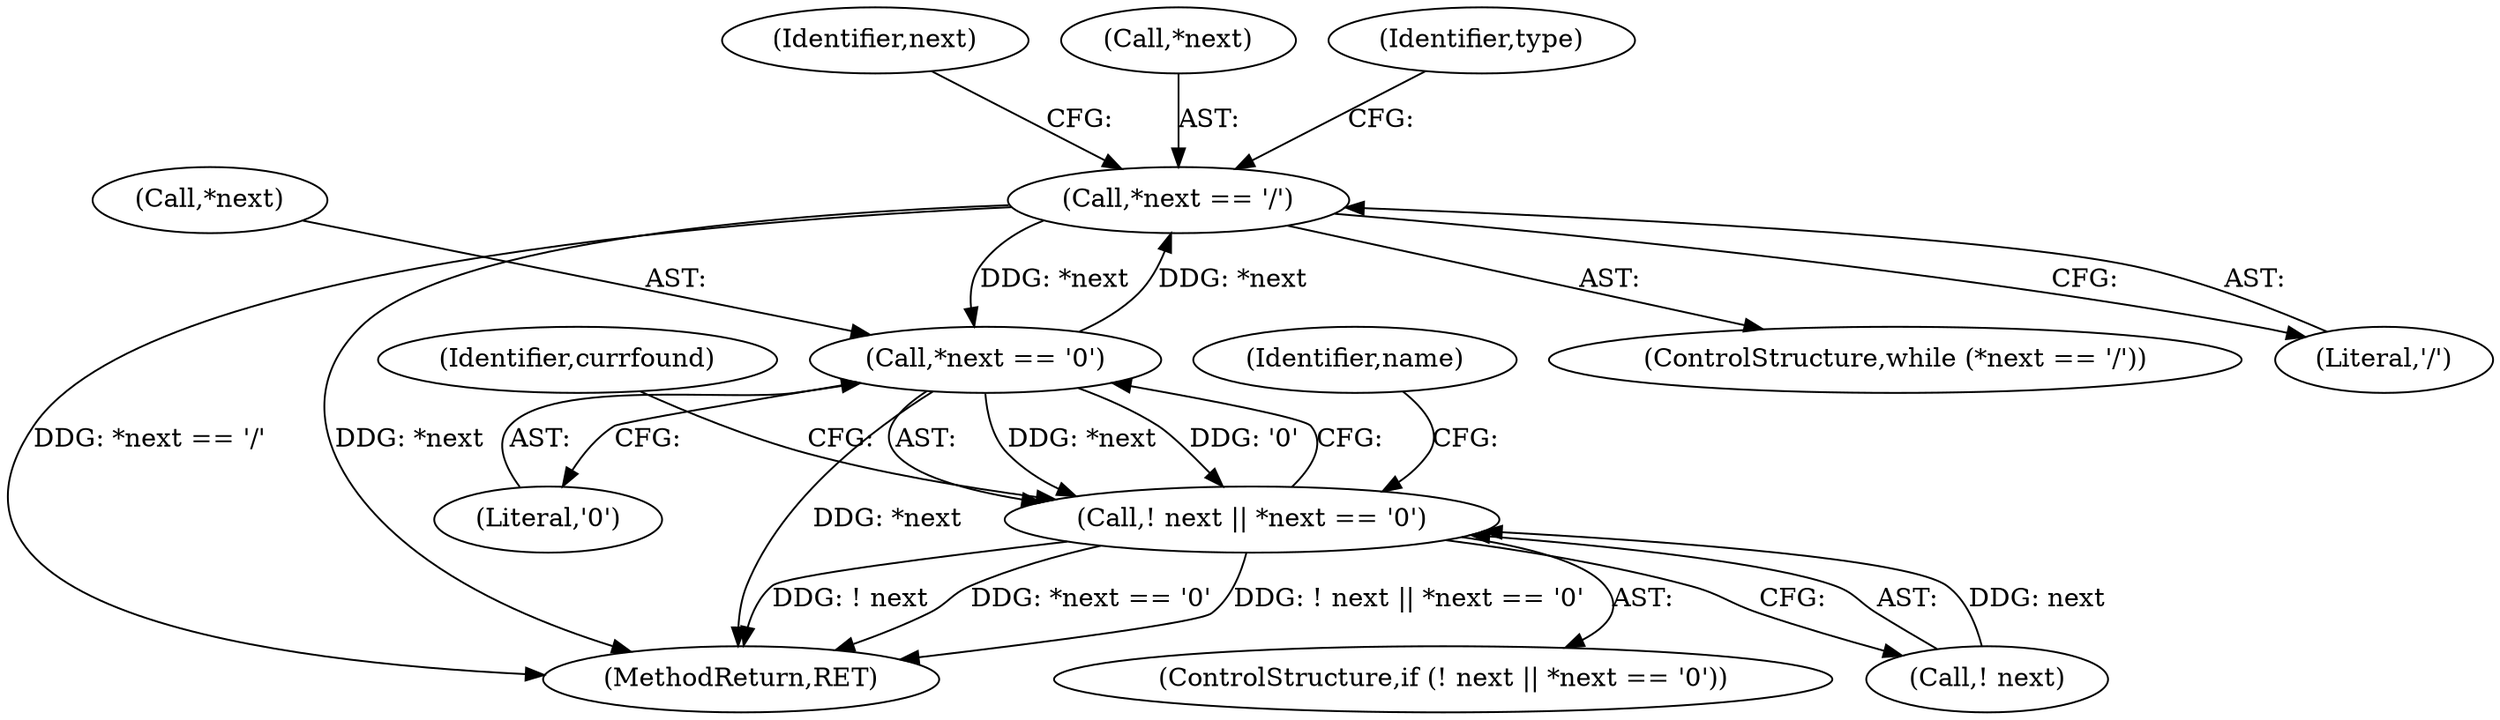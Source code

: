 digraph "0_radare2_65000a7fd9eea62359e6d6714f17b94a99a82edd_2@pointer" {
"1000186" [label="(Call,*next == '/')"];
"1000340" [label="(Call,*next == '\0')"];
"1000186" [label="(Call,*next == '/')"];
"1000337" [label="(Call,! next || *next == '\0')"];
"1000367" [label="(MethodReturn,RET)"];
"1000193" [label="(Identifier,next)"];
"1000186" [label="(Call,*next == '/')"];
"1000185" [label="(ControlStructure,while (*next == '/'))"];
"1000187" [label="(Call,*next)"];
"1000336" [label="(ControlStructure,if (! next || *next == '\0'))"];
"1000197" [label="(Identifier,type)"];
"1000343" [label="(Literal,'\0')"];
"1000189" [label="(Literal,'/')"];
"1000338" [label="(Call,! next)"];
"1000347" [label="(Identifier,currfound)"];
"1000341" [label="(Call,*next)"];
"1000359" [label="(Identifier,name)"];
"1000337" [label="(Call,! next || *next == '\0')"];
"1000340" [label="(Call,*next == '\0')"];
"1000186" -> "1000185"  [label="AST: "];
"1000186" -> "1000189"  [label="CFG: "];
"1000187" -> "1000186"  [label="AST: "];
"1000189" -> "1000186"  [label="AST: "];
"1000193" -> "1000186"  [label="CFG: "];
"1000197" -> "1000186"  [label="CFG: "];
"1000186" -> "1000367"  [label="DDG: *next == '/'"];
"1000186" -> "1000367"  [label="DDG: *next"];
"1000340" -> "1000186"  [label="DDG: *next"];
"1000186" -> "1000340"  [label="DDG: *next"];
"1000340" -> "1000337"  [label="AST: "];
"1000340" -> "1000343"  [label="CFG: "];
"1000341" -> "1000340"  [label="AST: "];
"1000343" -> "1000340"  [label="AST: "];
"1000337" -> "1000340"  [label="CFG: "];
"1000340" -> "1000367"  [label="DDG: *next"];
"1000340" -> "1000337"  [label="DDG: *next"];
"1000340" -> "1000337"  [label="DDG: '\0'"];
"1000337" -> "1000336"  [label="AST: "];
"1000337" -> "1000338"  [label="CFG: "];
"1000338" -> "1000337"  [label="AST: "];
"1000347" -> "1000337"  [label="CFG: "];
"1000359" -> "1000337"  [label="CFG: "];
"1000337" -> "1000367"  [label="DDG: ! next"];
"1000337" -> "1000367"  [label="DDG: *next == '\0'"];
"1000337" -> "1000367"  [label="DDG: ! next || *next == '\0'"];
"1000338" -> "1000337"  [label="DDG: next"];
}
